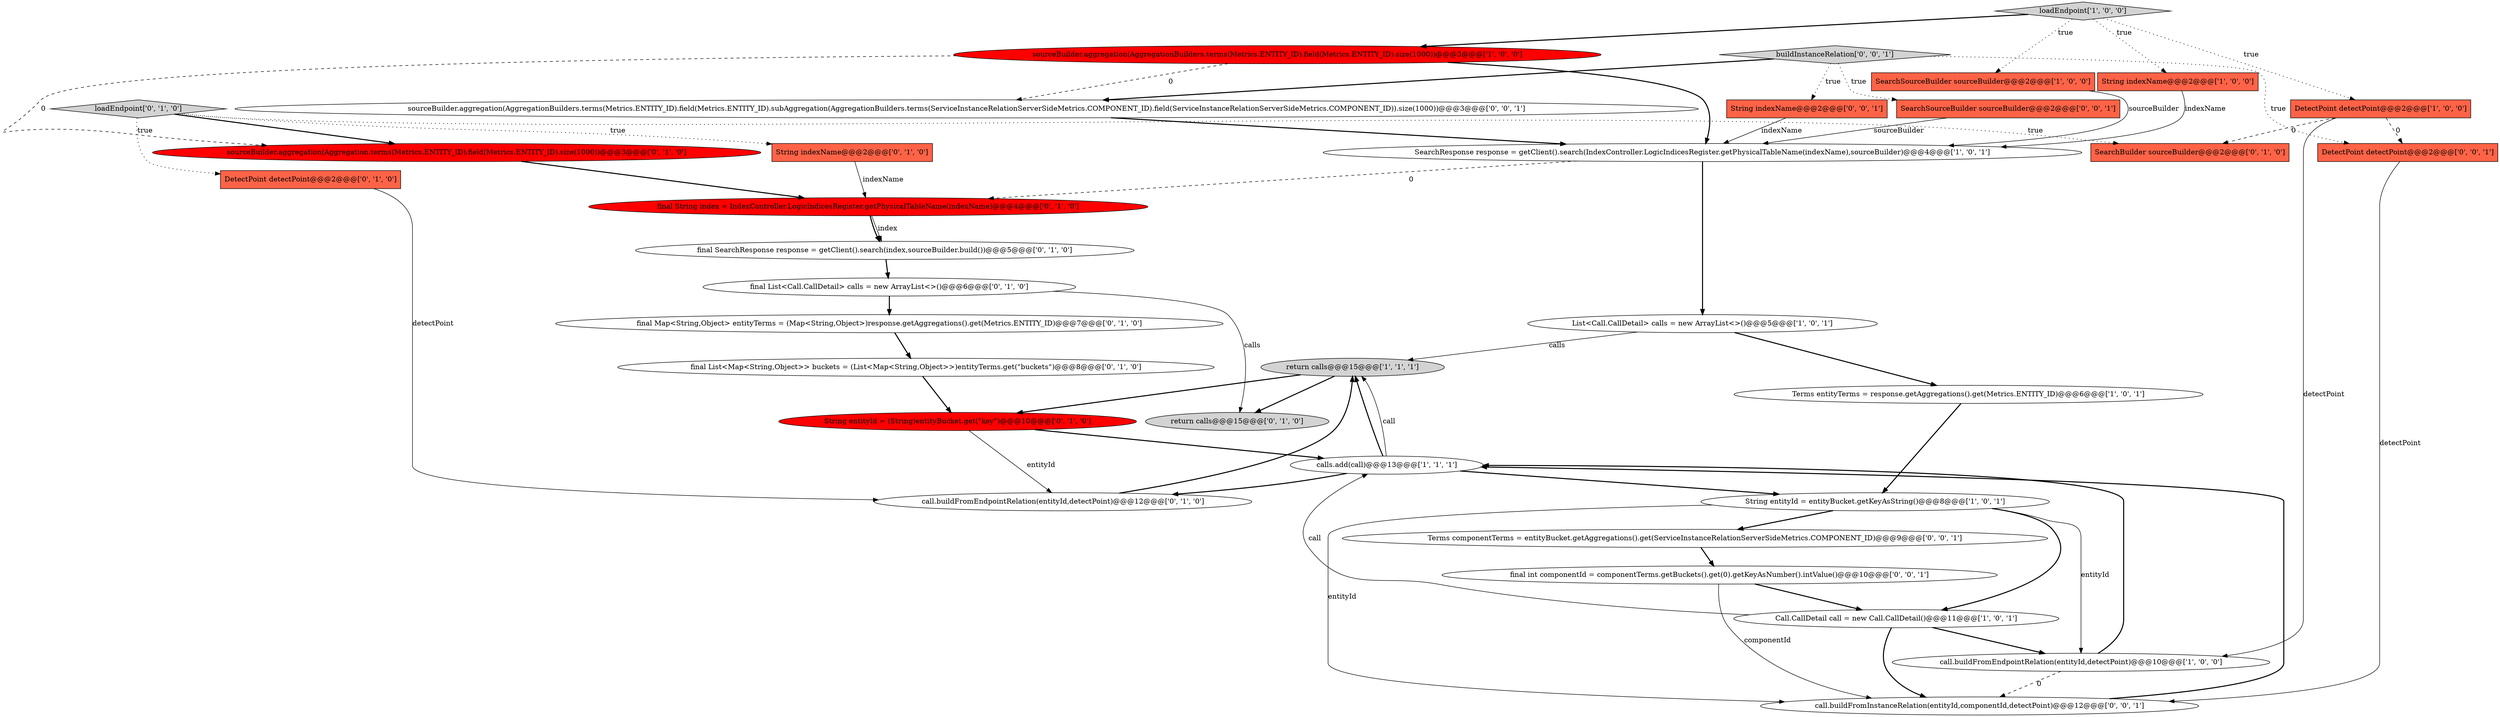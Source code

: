 digraph {
14 [style = filled, label = "return calls@@@15@@@['0', '1', '0']", fillcolor = lightgray, shape = ellipse image = "AAA0AAABBB2BBB"];
22 [style = filled, label = "final String index = IndexController.LogicIndicesRegister.getPhysicalTableName(indexName)@@@4@@@['0', '1', '0']", fillcolor = red, shape = ellipse image = "AAA1AAABBB2BBB"];
4 [style = filled, label = "loadEndpoint['1', '0', '0']", fillcolor = lightgray, shape = diamond image = "AAA0AAABBB1BBB"];
12 [style = filled, label = "List<Call.CallDetail> calls = new ArrayList<>()@@@5@@@['1', '0', '1']", fillcolor = white, shape = ellipse image = "AAA0AAABBB1BBB"];
30 [style = filled, label = "final int componentId = componentTerms.getBuckets().get(0).getKeyAsNumber().intValue()@@@10@@@['0', '0', '1']", fillcolor = white, shape = ellipse image = "AAA0AAABBB3BBB"];
9 [style = filled, label = "SearchResponse response = getClient().search(IndexController.LogicIndicesRegister.getPhysicalTableName(indexName),sourceBuilder)@@@4@@@['1', '0', '1']", fillcolor = white, shape = ellipse image = "AAA0AAABBB1BBB"];
19 [style = filled, label = "final SearchResponse response = getClient().search(index,sourceBuilder.build())@@@5@@@['0', '1', '0']", fillcolor = white, shape = ellipse image = "AAA0AAABBB2BBB"];
25 [style = filled, label = "SearchBuilder sourceBuilder@@@2@@@['0', '1', '0']", fillcolor = tomato, shape = box image = "AAA1AAABBB2BBB"];
18 [style = filled, label = "DetectPoint detectPoint@@@2@@@['0', '1', '0']", fillcolor = tomato, shape = box image = "AAA0AAABBB2BBB"];
17 [style = filled, label = "call.buildFromEndpointRelation(entityId,detectPoint)@@@12@@@['0', '1', '0']", fillcolor = white, shape = ellipse image = "AAA0AAABBB2BBB"];
5 [style = filled, label = "sourceBuilder.aggregation(AggregationBuilders.terms(Metrics.ENTITY_ID).field(Metrics.ENTITY_ID).size(1000))@@@3@@@['1', '0', '0']", fillcolor = red, shape = ellipse image = "AAA1AAABBB1BBB"];
29 [style = filled, label = "sourceBuilder.aggregation(AggregationBuilders.terms(Metrics.ENTITY_ID).field(Metrics.ENTITY_ID).subAggregation(AggregationBuilders.terms(ServiceInstanceRelationServerSideMetrics.COMPONENT_ID).field(ServiceInstanceRelationServerSideMetrics.COMPONENT_ID)).size(1000))@@@3@@@['0', '0', '1']", fillcolor = white, shape = ellipse image = "AAA0AAABBB3BBB"];
26 [style = filled, label = "SearchSourceBuilder sourceBuilder@@@2@@@['0', '0', '1']", fillcolor = tomato, shape = box image = "AAA0AAABBB3BBB"];
15 [style = filled, label = "String indexName@@@2@@@['0', '1', '0']", fillcolor = tomato, shape = box image = "AAA0AAABBB2BBB"];
27 [style = filled, label = "call.buildFromInstanceRelation(entityId,componentId,detectPoint)@@@12@@@['0', '0', '1']", fillcolor = white, shape = ellipse image = "AAA0AAABBB3BBB"];
31 [style = filled, label = "Terms componentTerms = entityBucket.getAggregations().get(ServiceInstanceRelationServerSideMetrics.COMPONENT_ID)@@@9@@@['0', '0', '1']", fillcolor = white, shape = ellipse image = "AAA0AAABBB3BBB"];
2 [style = filled, label = "return calls@@@15@@@['1', '1', '1']", fillcolor = lightgray, shape = ellipse image = "AAA0AAABBB1BBB"];
16 [style = filled, label = "final Map<String,Object> entityTerms = (Map<String,Object>)response.getAggregations().get(Metrics.ENTITY_ID)@@@7@@@['0', '1', '0']", fillcolor = white, shape = ellipse image = "AAA0AAABBB2BBB"];
24 [style = filled, label = "loadEndpoint['0', '1', '0']", fillcolor = lightgray, shape = diamond image = "AAA0AAABBB2BBB"];
13 [style = filled, label = "final List<Call.CallDetail> calls = new ArrayList<>()@@@6@@@['0', '1', '0']", fillcolor = white, shape = ellipse image = "AAA0AAABBB2BBB"];
23 [style = filled, label = "String entityId = (String)entityBucket.get(\"key\")@@@10@@@['0', '1', '0']", fillcolor = red, shape = ellipse image = "AAA1AAABBB2BBB"];
20 [style = filled, label = "final List<Map<String,Object>> buckets = (List<Map<String,Object>>)entityTerms.get(\"buckets\")@@@8@@@['0', '1', '0']", fillcolor = white, shape = ellipse image = "AAA0AAABBB2BBB"];
10 [style = filled, label = "calls.add(call)@@@13@@@['1', '1', '1']", fillcolor = white, shape = ellipse image = "AAA0AAABBB1BBB"];
21 [style = filled, label = "sourceBuilder.aggregation(Aggregation.terms(Metrics.ENTITY_ID).field(Metrics.ENTITY_ID).size(1000))@@@3@@@['0', '1', '0']", fillcolor = red, shape = ellipse image = "AAA1AAABBB2BBB"];
0 [style = filled, label = "Terms entityTerms = response.getAggregations().get(Metrics.ENTITY_ID)@@@6@@@['1', '0', '1']", fillcolor = white, shape = ellipse image = "AAA0AAABBB1BBB"];
6 [style = filled, label = "String entityId = entityBucket.getKeyAsString()@@@8@@@['1', '0', '1']", fillcolor = white, shape = ellipse image = "AAA0AAABBB1BBB"];
8 [style = filled, label = "Call.CallDetail call = new Call.CallDetail()@@@11@@@['1', '0', '1']", fillcolor = white, shape = ellipse image = "AAA0AAABBB1BBB"];
32 [style = filled, label = "DetectPoint detectPoint@@@2@@@['0', '0', '1']", fillcolor = tomato, shape = box image = "AAA0AAABBB3BBB"];
11 [style = filled, label = "DetectPoint detectPoint@@@2@@@['1', '0', '0']", fillcolor = tomato, shape = box image = "AAA1AAABBB1BBB"];
1 [style = filled, label = "call.buildFromEndpointRelation(entityId,detectPoint)@@@10@@@['1', '0', '0']", fillcolor = white, shape = ellipse image = "AAA0AAABBB1BBB"];
7 [style = filled, label = "SearchSourceBuilder sourceBuilder@@@2@@@['1', '0', '0']", fillcolor = tomato, shape = box image = "AAA0AAABBB1BBB"];
3 [style = filled, label = "String indexName@@@2@@@['1', '0', '0']", fillcolor = tomato, shape = box image = "AAA0AAABBB1BBB"];
33 [style = filled, label = "buildInstanceRelation['0', '0', '1']", fillcolor = lightgray, shape = diamond image = "AAA0AAABBB3BBB"];
28 [style = filled, label = "String indexName@@@2@@@['0', '0', '1']", fillcolor = tomato, shape = box image = "AAA0AAABBB3BBB"];
11->32 [style = dashed, label="0"];
26->9 [style = solid, label="sourceBuilder"];
5->9 [style = bold, label=""];
22->19 [style = bold, label=""];
24->25 [style = dotted, label="true"];
0->6 [style = bold, label=""];
33->32 [style = dotted, label="true"];
28->9 [style = solid, label="indexName"];
1->27 [style = dashed, label="0"];
29->9 [style = bold, label=""];
6->27 [style = solid, label="entityId"];
33->28 [style = dotted, label="true"];
18->17 [style = solid, label="detectPoint"];
4->11 [style = dotted, label="true"];
4->7 [style = dotted, label="true"];
9->22 [style = dashed, label="0"];
10->17 [style = bold, label=""];
8->10 [style = solid, label="call"];
5->29 [style = dashed, label="0"];
12->0 [style = bold, label=""];
10->6 [style = bold, label=""];
13->16 [style = bold, label=""];
33->26 [style = dotted, label="true"];
33->29 [style = bold, label=""];
15->22 [style = solid, label="indexName"];
22->19 [style = solid, label="index"];
23->17 [style = solid, label="entityId"];
8->1 [style = bold, label=""];
2->23 [style = bold, label=""];
11->1 [style = solid, label="detectPoint"];
4->3 [style = dotted, label="true"];
7->9 [style = solid, label="sourceBuilder"];
6->31 [style = bold, label=""];
19->13 [style = bold, label=""];
20->23 [style = bold, label=""];
17->2 [style = bold, label=""];
6->1 [style = solid, label="entityId"];
24->21 [style = bold, label=""];
21->22 [style = bold, label=""];
27->10 [style = bold, label=""];
2->14 [style = bold, label=""];
6->8 [style = bold, label=""];
31->30 [style = bold, label=""];
24->15 [style = dotted, label="true"];
11->25 [style = dashed, label="0"];
3->9 [style = solid, label="indexName"];
23->10 [style = bold, label=""];
5->21 [style = dashed, label="0"];
10->2 [style = bold, label=""];
13->14 [style = solid, label="calls"];
9->12 [style = bold, label=""];
30->8 [style = bold, label=""];
12->2 [style = solid, label="calls"];
32->27 [style = solid, label="detectPoint"];
1->10 [style = bold, label=""];
16->20 [style = bold, label=""];
4->5 [style = bold, label=""];
8->27 [style = bold, label=""];
30->27 [style = solid, label="componentId"];
24->18 [style = dotted, label="true"];
10->2 [style = solid, label="call"];
}
